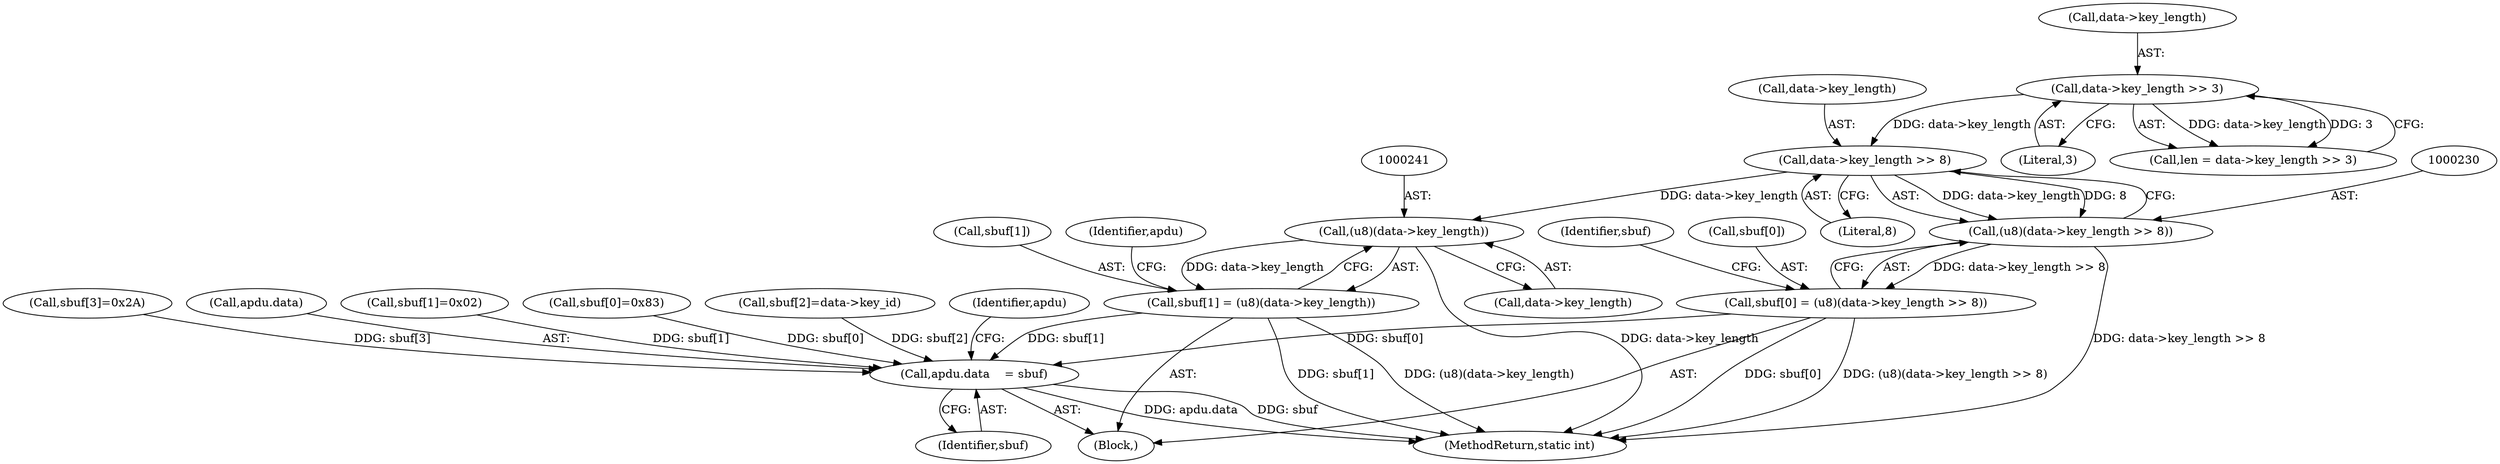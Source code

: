 digraph "0_OpenSC_8fe377e93b4b56060e5bbfb6f3142ceaeca744fa_5@pointer" {
"1000231" [label="(Call,data->key_length >> 8)"];
"1000112" [label="(Call,data->key_length >> 3)"];
"1000229" [label="(Call,(u8)(data->key_length >> 8))"];
"1000225" [label="(Call,sbuf[0] = (u8)(data->key_length >> 8))"];
"1000245" [label="(Call,apdu.data    = sbuf)"];
"1000240" [label="(Call,(u8)(data->key_length))"];
"1000236" [label="(Call,sbuf[1] = (u8)(data->key_length))"];
"1000116" [label="(Literal,3)"];
"1000242" [label="(Call,data->key_length)"];
"1000112" [label="(Call,data->key_length >> 3)"];
"1000249" [label="(Identifier,sbuf)"];
"1000237" [label="(Call,sbuf[1])"];
"1000107" [label="(Block,)"];
"1000232" [label="(Call,data->key_length)"];
"1000225" [label="(Call,sbuf[0] = (u8)(data->key_length >> 8))"];
"1000149" [label="(Call,sbuf[2]=data->key_id)"];
"1000456" [label="(MethodReturn,static int)"];
"1000110" [label="(Call,len = data->key_length >> 3)"];
"1000252" [label="(Identifier,apdu)"];
"1000156" [label="(Call,sbuf[3]=0x2A)"];
"1000235" [label="(Literal,8)"];
"1000229" [label="(Call,(u8)(data->key_length >> 8))"];
"1000226" [label="(Call,sbuf[0])"];
"1000238" [label="(Identifier,sbuf)"];
"1000245" [label="(Call,apdu.data    = sbuf)"];
"1000240" [label="(Call,(u8)(data->key_length))"];
"1000246" [label="(Call,apdu.data)"];
"1000247" [label="(Identifier,apdu)"];
"1000236" [label="(Call,sbuf[1] = (u8)(data->key_length))"];
"1000144" [label="(Call,sbuf[1]=0x02)"];
"1000139" [label="(Call,sbuf[0]=0x83)"];
"1000231" [label="(Call,data->key_length >> 8)"];
"1000113" [label="(Call,data->key_length)"];
"1000231" -> "1000229"  [label="AST: "];
"1000231" -> "1000235"  [label="CFG: "];
"1000232" -> "1000231"  [label="AST: "];
"1000235" -> "1000231"  [label="AST: "];
"1000229" -> "1000231"  [label="CFG: "];
"1000231" -> "1000229"  [label="DDG: data->key_length"];
"1000231" -> "1000229"  [label="DDG: 8"];
"1000112" -> "1000231"  [label="DDG: data->key_length"];
"1000231" -> "1000240"  [label="DDG: data->key_length"];
"1000112" -> "1000110"  [label="AST: "];
"1000112" -> "1000116"  [label="CFG: "];
"1000113" -> "1000112"  [label="AST: "];
"1000116" -> "1000112"  [label="AST: "];
"1000110" -> "1000112"  [label="CFG: "];
"1000112" -> "1000110"  [label="DDG: data->key_length"];
"1000112" -> "1000110"  [label="DDG: 3"];
"1000229" -> "1000225"  [label="AST: "];
"1000230" -> "1000229"  [label="AST: "];
"1000225" -> "1000229"  [label="CFG: "];
"1000229" -> "1000456"  [label="DDG: data->key_length >> 8"];
"1000229" -> "1000225"  [label="DDG: data->key_length >> 8"];
"1000225" -> "1000107"  [label="AST: "];
"1000226" -> "1000225"  [label="AST: "];
"1000238" -> "1000225"  [label="CFG: "];
"1000225" -> "1000456"  [label="DDG: sbuf[0]"];
"1000225" -> "1000456"  [label="DDG: (u8)(data->key_length >> 8)"];
"1000225" -> "1000245"  [label="DDG: sbuf[0]"];
"1000245" -> "1000107"  [label="AST: "];
"1000245" -> "1000249"  [label="CFG: "];
"1000246" -> "1000245"  [label="AST: "];
"1000249" -> "1000245"  [label="AST: "];
"1000252" -> "1000245"  [label="CFG: "];
"1000245" -> "1000456"  [label="DDG: apdu.data"];
"1000245" -> "1000456"  [label="DDG: sbuf"];
"1000236" -> "1000245"  [label="DDG: sbuf[1]"];
"1000156" -> "1000245"  [label="DDG: sbuf[3]"];
"1000149" -> "1000245"  [label="DDG: sbuf[2]"];
"1000139" -> "1000245"  [label="DDG: sbuf[0]"];
"1000144" -> "1000245"  [label="DDG: sbuf[1]"];
"1000240" -> "1000236"  [label="AST: "];
"1000240" -> "1000242"  [label="CFG: "];
"1000241" -> "1000240"  [label="AST: "];
"1000242" -> "1000240"  [label="AST: "];
"1000236" -> "1000240"  [label="CFG: "];
"1000240" -> "1000456"  [label="DDG: data->key_length"];
"1000240" -> "1000236"  [label="DDG: data->key_length"];
"1000236" -> "1000107"  [label="AST: "];
"1000237" -> "1000236"  [label="AST: "];
"1000247" -> "1000236"  [label="CFG: "];
"1000236" -> "1000456"  [label="DDG: sbuf[1]"];
"1000236" -> "1000456"  [label="DDG: (u8)(data->key_length)"];
}
